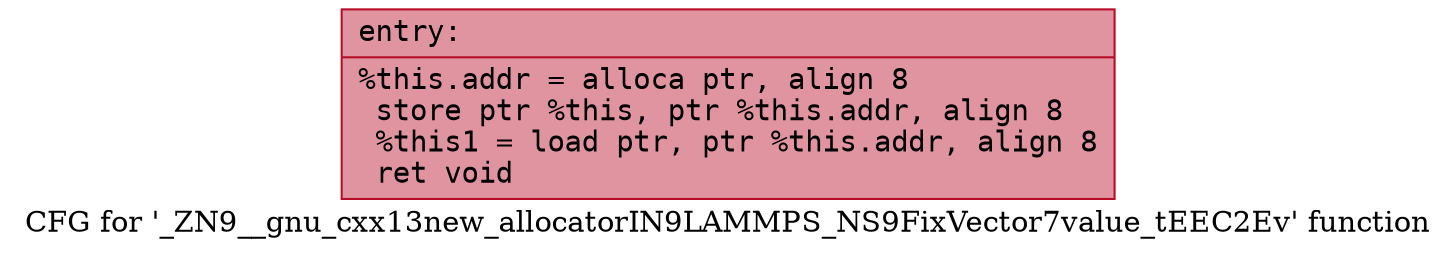 digraph "CFG for '_ZN9__gnu_cxx13new_allocatorIN9LAMMPS_NS9FixVector7value_tEEC2Ev' function" {
	label="CFG for '_ZN9__gnu_cxx13new_allocatorIN9LAMMPS_NS9FixVector7value_tEEC2Ev' function";

	Node0x563495766e80 [shape=record,color="#b70d28ff", style=filled, fillcolor="#b70d2870" fontname="Courier",label="{entry:\l|  %this.addr = alloca ptr, align 8\l  store ptr %this, ptr %this.addr, align 8\l  %this1 = load ptr, ptr %this.addr, align 8\l  ret void\l}"];
}
